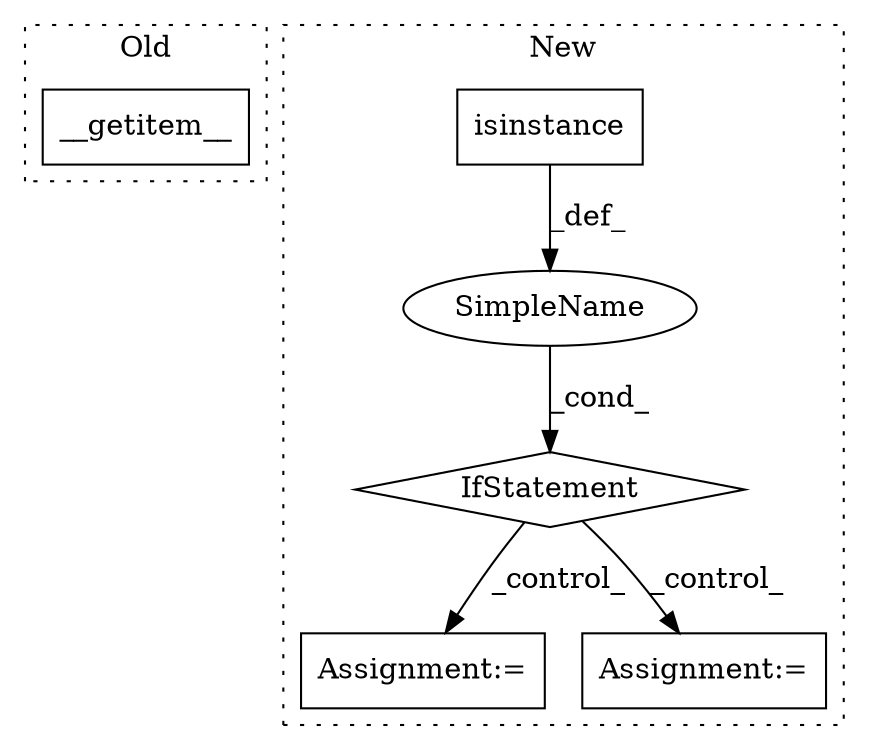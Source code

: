 digraph G {
subgraph cluster0 {
1 [label="__getitem__" a="32" s="5756,5773" l="12,1" shape="box"];
label = "Old";
style="dotted";
}
subgraph cluster1 {
2 [label="isinstance" a="32" s="7453,7473" l="11,1" shape="box"];
3 [label="IfStatement" a="25" s="7449,7474" l="4,2" shape="diamond"];
4 [label="Assignment:=" a="7" s="7555" l="1" shape="box"];
5 [label="SimpleName" a="42" s="" l="" shape="ellipse"];
6 [label="Assignment:=" a="7" s="7491" l="1" shape="box"];
label = "New";
style="dotted";
}
2 -> 5 [label="_def_"];
3 -> 4 [label="_control_"];
3 -> 6 [label="_control_"];
5 -> 3 [label="_cond_"];
}